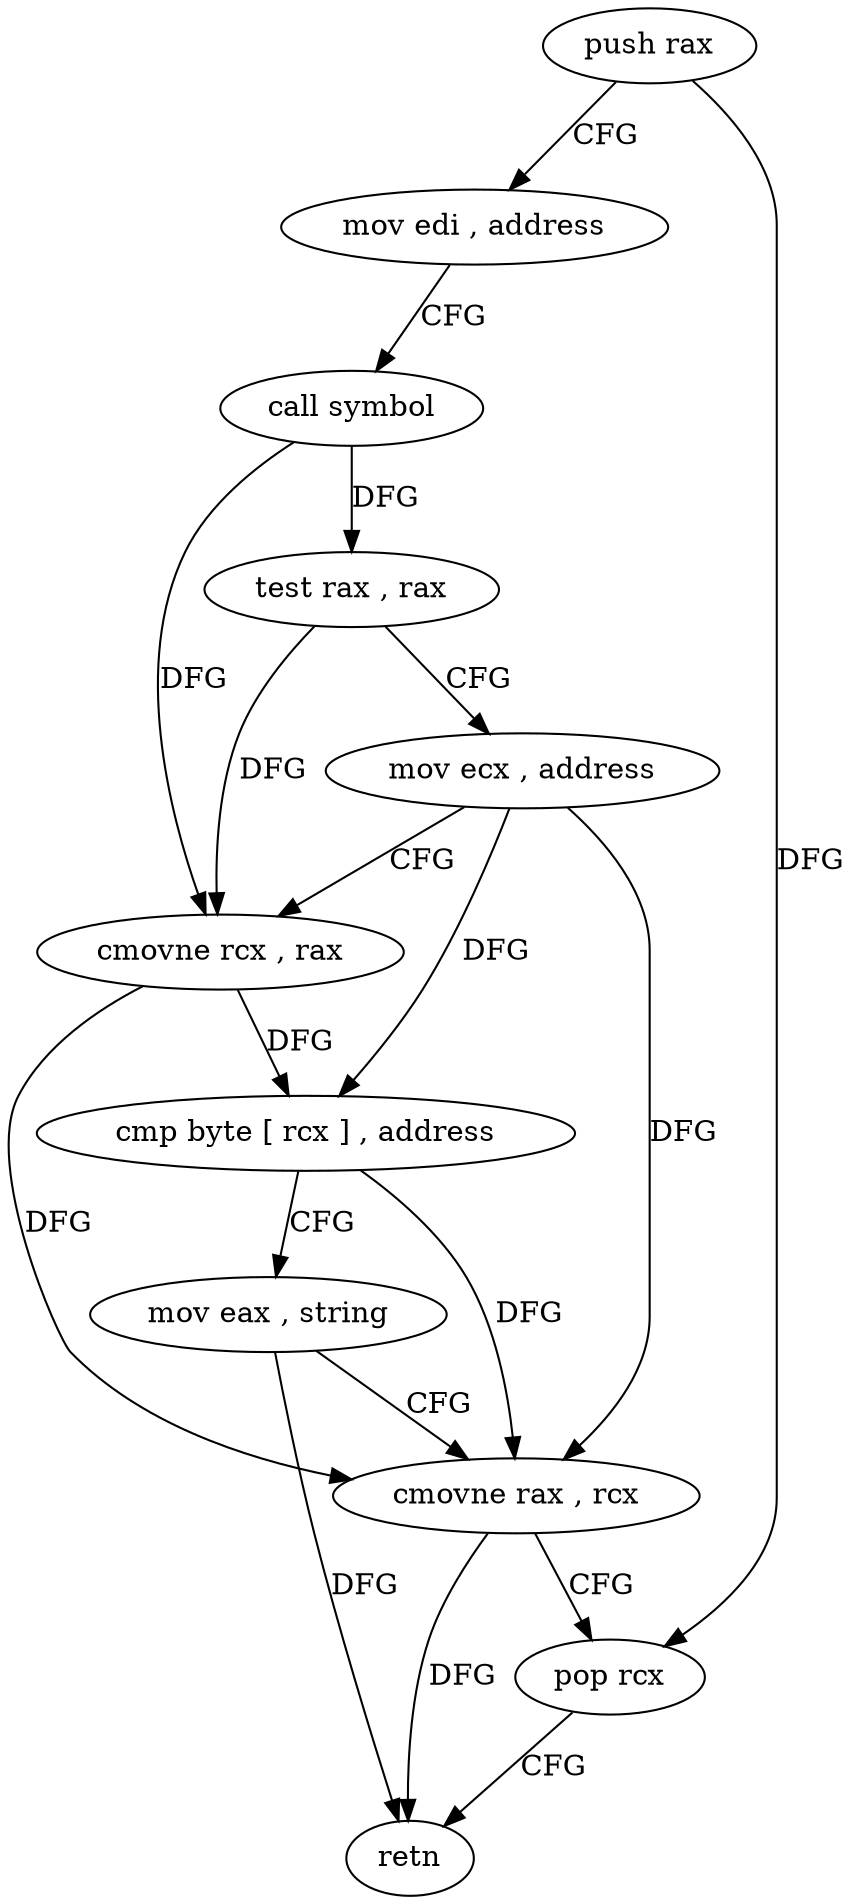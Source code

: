 digraph "func" {
"4217504" [label = "push rax" ]
"4217505" [label = "mov edi , address" ]
"4217510" [label = "call symbol" ]
"4217515" [label = "test rax , rax" ]
"4217518" [label = "mov ecx , address" ]
"4217523" [label = "cmovne rcx , rax" ]
"4217527" [label = "cmp byte [ rcx ] , address" ]
"4217530" [label = "mov eax , string" ]
"4217535" [label = "cmovne rax , rcx" ]
"4217539" [label = "pop rcx" ]
"4217540" [label = "retn" ]
"4217504" -> "4217505" [ label = "CFG" ]
"4217504" -> "4217539" [ label = "DFG" ]
"4217505" -> "4217510" [ label = "CFG" ]
"4217510" -> "4217515" [ label = "DFG" ]
"4217510" -> "4217523" [ label = "DFG" ]
"4217515" -> "4217518" [ label = "CFG" ]
"4217515" -> "4217523" [ label = "DFG" ]
"4217518" -> "4217523" [ label = "CFG" ]
"4217518" -> "4217527" [ label = "DFG" ]
"4217518" -> "4217535" [ label = "DFG" ]
"4217523" -> "4217527" [ label = "DFG" ]
"4217523" -> "4217535" [ label = "DFG" ]
"4217527" -> "4217530" [ label = "CFG" ]
"4217527" -> "4217535" [ label = "DFG" ]
"4217530" -> "4217535" [ label = "CFG" ]
"4217530" -> "4217540" [ label = "DFG" ]
"4217535" -> "4217539" [ label = "CFG" ]
"4217535" -> "4217540" [ label = "DFG" ]
"4217539" -> "4217540" [ label = "CFG" ]
}
